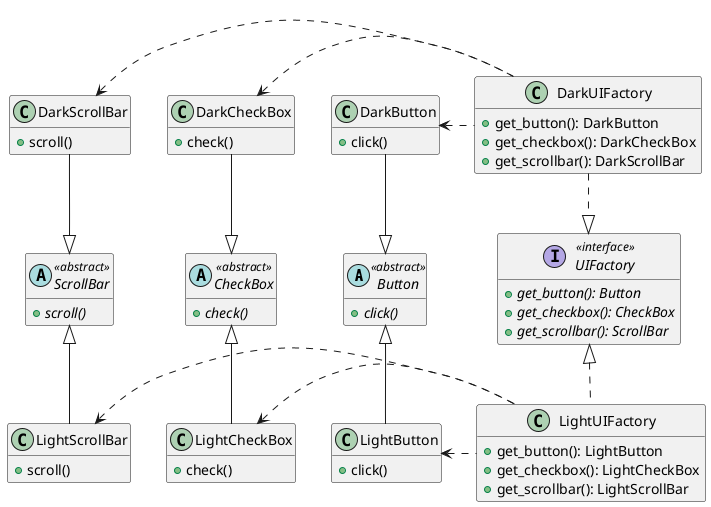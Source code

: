 @startuml
'left to right direction
'skinparam classAttributeIconSize 0


abstract Button <<abstract>> {
    + {abstract} click()
}
class DarkButton {
    + click()
}
class LightButton { 
    + click()
}

abstract CheckBox <<abstract>> {
    + {abstract} check()
}
class DarkCheckBox {
    + check()
}
class LightCheckBox { 
    + check()
}

abstract ScrollBar <<abstract>> {
    + {abstract} scroll()
}
class DarkScrollBar {
    + scroll()
}
class LightScrollBar { 
    + scroll()
}

interface UIFactory <<interface>> {
    + {abstract} get_button(): Button
    + {abstract} get_checkbox(): CheckBox
    + {abstract} get_scrollbar(): ScrollBar
}

class DarkUIFactory {
    + get_button(): DarkButton
    + get_checkbox(): DarkCheckBox
    + get_scrollbar(): DarkScrollBar
}

class LightUIFactory {
    + get_button(): LightButton
    + get_checkbox(): LightCheckBox
    + get_scrollbar(): LightScrollBar
}

DarkButton --|> Button
Button <|-- LightButton

DarkCheckBox --|> CheckBox
CheckBox <|-- LightCheckBox

DarkScrollBar --|> ScrollBar
ScrollBar <|-- LightScrollBar

DarkUIFactory ..|> UIFactory
UIFactory <|.. LightUIFactory

DarkUIFactory -left..> DarkButton
DarkUIFactory -left..> DarkCheckBox
DarkUIFactory -left..> DarkScrollBar

LightUIFactory -left..> LightButton
LightUIFactory -left..> LightCheckBox
LightUIFactory -left..> LightScrollBar

hide empty members
@enduml